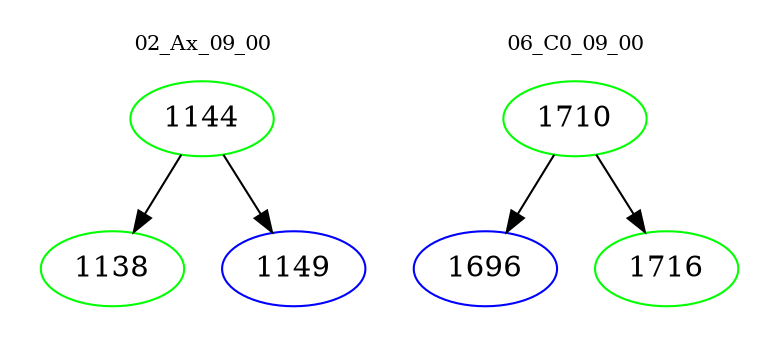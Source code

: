 digraph{
subgraph cluster_0 {
color = white
label = "02_Ax_09_00";
fontsize=10;
T0_1144 [label="1144", color="green"]
T0_1144 -> T0_1138 [color="black"]
T0_1138 [label="1138", color="green"]
T0_1144 -> T0_1149 [color="black"]
T0_1149 [label="1149", color="blue"]
}
subgraph cluster_1 {
color = white
label = "06_C0_09_00";
fontsize=10;
T1_1710 [label="1710", color="green"]
T1_1710 -> T1_1696 [color="black"]
T1_1696 [label="1696", color="blue"]
T1_1710 -> T1_1716 [color="black"]
T1_1716 [label="1716", color="green"]
}
}
